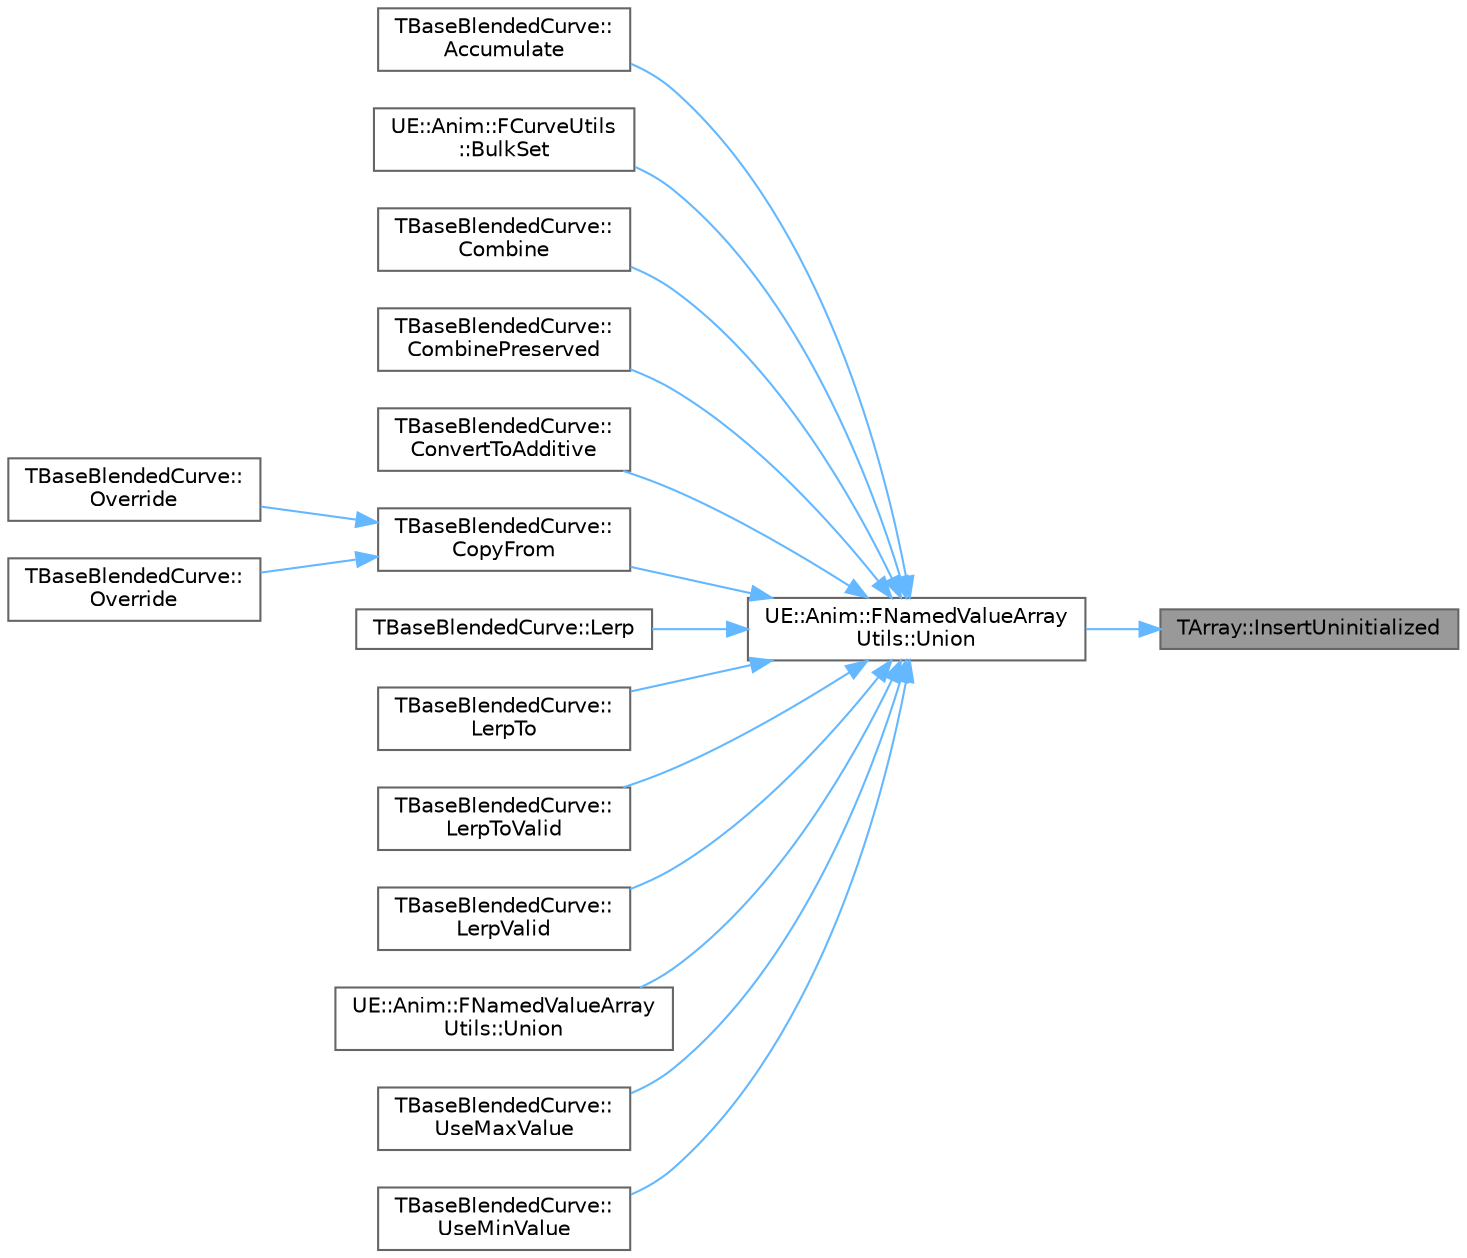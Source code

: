 digraph "TArray::InsertUninitialized"
{
 // INTERACTIVE_SVG=YES
 // LATEX_PDF_SIZE
  bgcolor="transparent";
  edge [fontname=Helvetica,fontsize=10,labelfontname=Helvetica,labelfontsize=10];
  node [fontname=Helvetica,fontsize=10,shape=box,height=0.2,width=0.4];
  rankdir="RL";
  Node1 [id="Node000001",label="TArray::InsertUninitialized",height=0.2,width=0.4,color="gray40", fillcolor="grey60", style="filled", fontcolor="black",tooltip="Inserts a given number of uninitialized elements into the array at given location."];
  Node1 -> Node2 [id="edge1_Node000001_Node000002",dir="back",color="steelblue1",style="solid",tooltip=" "];
  Node2 [id="Node000002",label="UE::Anim::FNamedValueArray\lUtils::Union",height=0.2,width=0.4,color="grey40", fillcolor="white", style="filled",URL="$d9/df7/structUE_1_1Anim_1_1FNamedValueArrayUtils.html#a137ce769c93dc3b0bee3b3663b692f2e",tooltip=" "];
  Node2 -> Node3 [id="edge2_Node000002_Node000003",dir="back",color="steelblue1",style="solid",tooltip=" "];
  Node3 [id="Node000003",label="TBaseBlendedCurve::\lAccumulate",height=0.2,width=0.4,color="grey40", fillcolor="white", style="filled",URL="$d1/dd3/structTBaseBlendedCurve.html#a3ee8d7990dac67a2d033047eaf7f4e42",tooltip="Accumulate the input curve with input Weight."];
  Node2 -> Node4 [id="edge3_Node000002_Node000004",dir="back",color="steelblue1",style="solid",tooltip=" "];
  Node4 [id="Node000004",label="UE::Anim::FCurveUtils\l::BulkSet",height=0.2,width=0.4,color="grey40", fillcolor="white", style="filled",URL="$d7/d7e/structUE_1_1Anim_1_1FCurveUtils.html#a2ead89c49ad621bbe87f9559380534d3",tooltip="Inserts elements to curves in bulk."];
  Node2 -> Node5 [id="edge4_Node000002_Node000005",dir="back",color="steelblue1",style="solid",tooltip=" "];
  Node5 [id="Node000005",label="TBaseBlendedCurve::\lCombine",height=0.2,width=0.4,color="grey40", fillcolor="white", style="filled",URL="$d1/dd3/structTBaseBlendedCurve.html#a4bce977f2926dcfab90747119de44aba",tooltip="If CurveToCombine contains a valid element, then the value in 'this' is overridden,..."];
  Node2 -> Node6 [id="edge5_Node000002_Node000006",dir="back",color="steelblue1",style="solid",tooltip=" "];
  Node6 [id="Node000006",label="TBaseBlendedCurve::\lCombinePreserved",height=0.2,width=0.4,color="grey40", fillcolor="white", style="filled",URL="$d1/dd3/structTBaseBlendedCurve.html#a89d238c1838183fd89967f298adae5b0",tooltip="If 'this' does not contain a valid element, then the value in 'this' is set, otherwise the value is n..."];
  Node2 -> Node7 [id="edge6_Node000002_Node000007",dir="back",color="steelblue1",style="solid",tooltip=" "];
  Node7 [id="Node000007",label="TBaseBlendedCurve::\lConvertToAdditive",height=0.2,width=0.4,color="grey40", fillcolor="white", style="filled",URL="$d1/dd3/structTBaseBlendedCurve.html#a658ccb970cbfdaead3cb9468c4c49812",tooltip="Convert current curves to Additive (this - BaseCurve) if overlapping entries are found."];
  Node2 -> Node8 [id="edge7_Node000002_Node000008",dir="back",color="steelblue1",style="solid",tooltip=" "];
  Node8 [id="Node000008",label="TBaseBlendedCurve::\lCopyFrom",height=0.2,width=0.4,color="grey40", fillcolor="white", style="filled",URL="$d1/dd3/structTBaseBlendedCurve.html#aa15be4adf1f2ecb808267c723abe5a19",tooltip="Copy elements between curves that have different allocators & element types."];
  Node8 -> Node9 [id="edge8_Node000008_Node000009",dir="back",color="steelblue1",style="solid",tooltip=" "];
  Node9 [id="Node000009",label="TBaseBlendedCurve::\lOverride",height=0.2,width=0.4,color="grey40", fillcolor="white", style="filled",URL="$d1/dd3/structTBaseBlendedCurve.html#aa71f5064e7b84c67dcbb407389f915ac",tooltip="Override with input curve."];
  Node8 -> Node10 [id="edge9_Node000008_Node000010",dir="back",color="steelblue1",style="solid",tooltip=" "];
  Node10 [id="Node000010",label="TBaseBlendedCurve::\lOverride",height=0.2,width=0.4,color="grey40", fillcolor="white", style="filled",URL="$d1/dd3/structTBaseBlendedCurve.html#a5df43be571e3492165d1ae0b66891f76",tooltip="Override with input curve * weight."];
  Node2 -> Node11 [id="edge10_Node000002_Node000011",dir="back",color="steelblue1",style="solid",tooltip=" "];
  Node11 [id="Node000011",label="TBaseBlendedCurve::Lerp",height=0.2,width=0.4,color="grey40", fillcolor="white", style="filled",URL="$d1/dd3/structTBaseBlendedCurve.html#aeaed78662f02183c52fea7fcc7da68bd",tooltip="Blend (A, B) using Alpha."];
  Node2 -> Node12 [id="edge11_Node000002_Node000012",dir="back",color="steelblue1",style="solid",tooltip=" "];
  Node12 [id="Node000012",label="TBaseBlendedCurve::\lLerpTo",height=0.2,width=0.4,color="grey40", fillcolor="white", style="filled",URL="$d1/dd3/structTBaseBlendedCurve.html#a619826ab5bb7be152930501ec6f3a3d1",tooltip="Blend with Other using Alpha."];
  Node2 -> Node13 [id="edge12_Node000002_Node000013",dir="back",color="steelblue1",style="solid",tooltip=" "];
  Node13 [id="Node000013",label="TBaseBlendedCurve::\lLerpToValid",height=0.2,width=0.4,color="grey40", fillcolor="white", style="filled",URL="$d1/dd3/structTBaseBlendedCurve.html#a55507e30625c967a701b5c3704ab0b99",tooltip="Blend with Other using Alpha when both elements are valid, otherwise preserve valid element."];
  Node2 -> Node14 [id="edge13_Node000002_Node000014",dir="back",color="steelblue1",style="solid",tooltip=" "];
  Node14 [id="Node000014",label="TBaseBlendedCurve::\lLerpValid",height=0.2,width=0.4,color="grey40", fillcolor="white", style="filled",URL="$d1/dd3/structTBaseBlendedCurve.html#aac855d5f7d39d3ce3820145e9f60fddf",tooltip="Blend with Other using Alpha when both elements are valid, otherwise preserve valid element."];
  Node2 -> Node15 [id="edge14_Node000002_Node000015",dir="back",color="steelblue1",style="solid",tooltip=" "];
  Node15 [id="Node000015",label="UE::Anim::FNamedValueArray\lUtils::Union",height=0.2,width=0.4,color="grey40", fillcolor="white", style="filled",URL="$d9/df7/structUE_1_1Anim_1_1FNamedValueArrayUtils.html#a60359599e7fd69e7a9432c1e02585c90",tooltip=" "];
  Node2 -> Node16 [id="edge15_Node000002_Node000016",dir="back",color="steelblue1",style="solid",tooltip=" "];
  Node16 [id="Node000016",label="TBaseBlendedCurve::\lUseMaxValue",height=0.2,width=0.4,color="grey40", fillcolor="white", style="filled",URL="$d1/dd3/structTBaseBlendedCurve.html#a033ec2575491c1d24743224593efe78a",tooltip="This doesn't blend but combines MAX(current value, CurveToCombine value)"];
  Node2 -> Node17 [id="edge16_Node000002_Node000017",dir="back",color="steelblue1",style="solid",tooltip=" "];
  Node17 [id="Node000017",label="TBaseBlendedCurve::\lUseMinValue",height=0.2,width=0.4,color="grey40", fillcolor="white", style="filled",URL="$d1/dd3/structTBaseBlendedCurve.html#abdd18cd63a8e2989b815c97714ecb3e9",tooltip="This doesn't blend but combines MIN(current weight, CurveToCombine weight)"];
}

